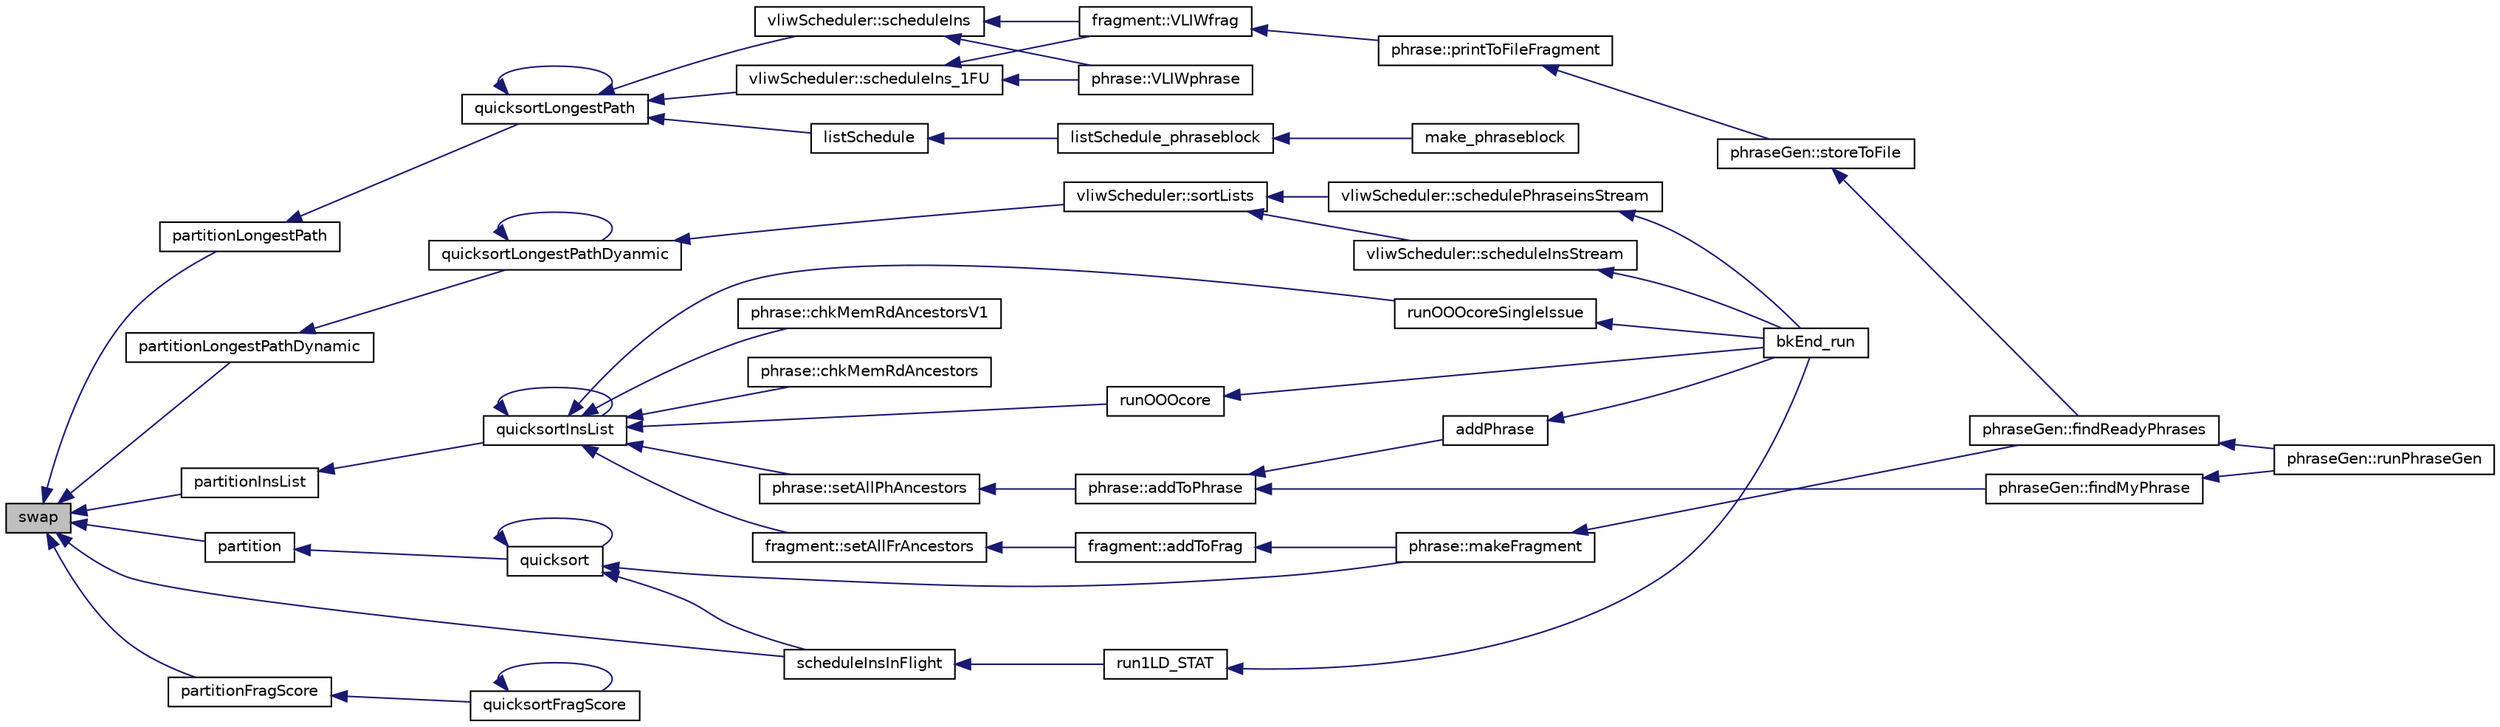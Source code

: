 digraph G
{
  edge [fontname="Helvetica",fontsize="10",labelfontname="Helvetica",labelfontsize="10"];
  node [fontname="Helvetica",fontsize="10",shape=record];
  rankdir=LR;
  Node1 [label="swap",height=0.2,width=0.4,color="black", fillcolor="grey75", style="filled" fontcolor="black"];
  Node1 -> Node2 [dir=back,color="midnightblue",fontsize="10",style="solid",fontname="Helvetica"];
  Node2 [label="partition",height=0.2,width=0.4,color="black", fillcolor="white", style="filled",URL="$backend_2quickSort_8h.html#afc1fb20f62a95431879851f5bc1cb252"];
  Node2 -> Node3 [dir=back,color="midnightblue",fontsize="10",style="solid",fontname="Helvetica"];
  Node3 [label="quicksort",height=0.2,width=0.4,color="black", fillcolor="white", style="filled",URL="$backend_2quickSort_8h.html#aa24965640345441ebc8ec6b4f3123d5b"];
  Node3 -> Node4 [dir=back,color="midnightblue",fontsize="10",style="solid",fontname="Helvetica"];
  Node4 [label="phrase::makeFragment",height=0.2,width=0.4,color="black", fillcolor="white", style="filled",URL="$classphrase.html#ad596b3bf1c197e53a509dc02f41957cd"];
  Node4 -> Node5 [dir=back,color="midnightblue",fontsize="10",style="solid",fontname="Helvetica"];
  Node5 [label="phraseGen::findReadyPhrases",height=0.2,width=0.4,color="black", fillcolor="white", style="filled",URL="$classphraseGen.html#ab1fd52686e66bea06bd08d7fc8a4eb23"];
  Node5 -> Node6 [dir=back,color="midnightblue",fontsize="10",style="solid",fontname="Helvetica"];
  Node6 [label="phraseGen::runPhraseGen",height=0.2,width=0.4,color="black", fillcolor="white", style="filled",URL="$classphraseGen.html#a27c8b0d81592bc45e7f25e9cb7a4d1c4"];
  Node3 -> Node3 [dir=back,color="midnightblue",fontsize="10",style="solid",fontname="Helvetica"];
  Node3 -> Node7 [dir=back,color="midnightblue",fontsize="10",style="solid",fontname="Helvetica"];
  Node7 [label="scheduleInsInFlight",height=0.2,width=0.4,color="black", fillcolor="white", style="filled",URL="$bkEnd_8cpp.html#a62811b6c8089a0b9969bcfa219fe4326"];
  Node7 -> Node8 [dir=back,color="midnightblue",fontsize="10",style="solid",fontname="Helvetica"];
  Node8 [label="run1LD_STAT",height=0.2,width=0.4,color="black", fillcolor="white", style="filled",URL="$bkEnd_8cpp.html#a97c39e40275c8b88452f484247c641e6"];
  Node8 -> Node9 [dir=back,color="midnightblue",fontsize="10",style="solid",fontname="Helvetica"];
  Node9 [label="bkEnd_run",height=0.2,width=0.4,color="black", fillcolor="white", style="filled",URL="$bkEnd_8h.html#a0de885ce07273f37e162ecb0e63ec95d"];
  Node1 -> Node10 [dir=back,color="midnightblue",fontsize="10",style="solid",fontname="Helvetica"];
  Node10 [label="partitionFragScore",height=0.2,width=0.4,color="black", fillcolor="white", style="filled",URL="$backend_2quickSort_8h.html#a502b9584bfccbf92fa1e7a9e69dd738a"];
  Node10 -> Node11 [dir=back,color="midnightblue",fontsize="10",style="solid",fontname="Helvetica"];
  Node11 [label="quicksortFragScore",height=0.2,width=0.4,color="black", fillcolor="white", style="filled",URL="$backend_2quickSort_8h.html#ad49df7de5ccbd11f8db47ce994864034"];
  Node11 -> Node11 [dir=back,color="midnightblue",fontsize="10",style="solid",fontname="Helvetica"];
  Node1 -> Node12 [dir=back,color="midnightblue",fontsize="10",style="solid",fontname="Helvetica"];
  Node12 [label="partitionInsList",height=0.2,width=0.4,color="black", fillcolor="white", style="filled",URL="$backend_2quickSort_8h.html#a0e6ef654e1122db28920291c49cb960f"];
  Node12 -> Node13 [dir=back,color="midnightblue",fontsize="10",style="solid",fontname="Helvetica"];
  Node13 [label="quicksortInsList",height=0.2,width=0.4,color="black", fillcolor="white", style="filled",URL="$backend_2quickSort_8h.html#ac3c7b34f94a0a7b18762b5b22ca0b032"];
  Node13 -> Node14 [dir=back,color="midnightblue",fontsize="10",style="solid",fontname="Helvetica"];
  Node14 [label="phrase::chkMemRdAncestors",height=0.2,width=0.4,color="black", fillcolor="white", style="filled",URL="$classphrase.html#ae371c7fde2523a4624f99eb26d285d46"];
  Node13 -> Node15 [dir=back,color="midnightblue",fontsize="10",style="solid",fontname="Helvetica"];
  Node15 [label="phrase::chkMemRdAncestorsV1",height=0.2,width=0.4,color="black", fillcolor="white", style="filled",URL="$classphrase.html#ae326fd2bc9f95549a7b50e651d45ef94"];
  Node13 -> Node13 [dir=back,color="midnightblue",fontsize="10",style="solid",fontname="Helvetica"];
  Node13 -> Node16 [dir=back,color="midnightblue",fontsize="10",style="solid",fontname="Helvetica"];
  Node16 [label="runOOOcore",height=0.2,width=0.4,color="black", fillcolor="white", style="filled",URL="$bkEnd_8cpp.html#a0048e706dd30cad67418041c870d1850"];
  Node16 -> Node9 [dir=back,color="midnightblue",fontsize="10",style="solid",fontname="Helvetica"];
  Node13 -> Node17 [dir=back,color="midnightblue",fontsize="10",style="solid",fontname="Helvetica"];
  Node17 [label="runOOOcoreSingleIssue",height=0.2,width=0.4,color="black", fillcolor="white", style="filled",URL="$bkEnd_8cpp.html#a10447d26aeb9ab403590f64c71683174"];
  Node17 -> Node9 [dir=back,color="midnightblue",fontsize="10",style="solid",fontname="Helvetica"];
  Node13 -> Node18 [dir=back,color="midnightblue",fontsize="10",style="solid",fontname="Helvetica"];
  Node18 [label="fragment::setAllFrAncestors",height=0.2,width=0.4,color="black", fillcolor="white", style="filled",URL="$classfragment.html#ad85462ff233b30289592d30a7f912e69"];
  Node18 -> Node19 [dir=back,color="midnightblue",fontsize="10",style="solid",fontname="Helvetica"];
  Node19 [label="fragment::addToFrag",height=0.2,width=0.4,color="black", fillcolor="white", style="filled",URL="$classfragment.html#a536afae1860d52f35d230572958c5a48"];
  Node19 -> Node4 [dir=back,color="midnightblue",fontsize="10",style="solid",fontname="Helvetica"];
  Node13 -> Node20 [dir=back,color="midnightblue",fontsize="10",style="solid",fontname="Helvetica"];
  Node20 [label="phrase::setAllPhAncestors",height=0.2,width=0.4,color="black", fillcolor="white", style="filled",URL="$classphrase.html#a6e02c8bca1014c332e8d137be57193a4"];
  Node20 -> Node21 [dir=back,color="midnightblue",fontsize="10",style="solid",fontname="Helvetica"];
  Node21 [label="phrase::addToPhrase",height=0.2,width=0.4,color="black", fillcolor="white", style="filled",URL="$classphrase.html#a747fdf8e7ac40b4bad71d20129ae0e73"];
  Node21 -> Node22 [dir=back,color="midnightblue",fontsize="10",style="solid",fontname="Helvetica"];
  Node22 [label="addPhrase",height=0.2,width=0.4,color="black", fillcolor="white", style="filled",URL="$bkEnd_8cpp.html#a73b0a124e04ab7ad583a8ad063d501c5"];
  Node22 -> Node9 [dir=back,color="midnightblue",fontsize="10",style="solid",fontname="Helvetica"];
  Node21 -> Node23 [dir=back,color="midnightblue",fontsize="10",style="solid",fontname="Helvetica"];
  Node23 [label="phraseGen::findMyPhrase",height=0.2,width=0.4,color="black", fillcolor="white", style="filled",URL="$classphraseGen.html#a04d54cfe18dfef407499f3e6829c32d3"];
  Node23 -> Node6 [dir=back,color="midnightblue",fontsize="10",style="solid",fontname="Helvetica"];
  Node1 -> Node24 [dir=back,color="midnightblue",fontsize="10",style="solid",fontname="Helvetica"];
  Node24 [label="partitionLongestPath",height=0.2,width=0.4,color="black", fillcolor="white", style="filled",URL="$backend_2quickSort_8h.html#aa56ec25f7954ac99821ae5a33fec064c"];
  Node24 -> Node25 [dir=back,color="midnightblue",fontsize="10",style="solid",fontname="Helvetica"];
  Node25 [label="quicksortLongestPath",height=0.2,width=0.4,color="black", fillcolor="white", style="filled",URL="$backend_2quickSort_8h.html#a200d864344f989164a45f0cd735d82e6"];
  Node25 -> Node26 [dir=back,color="midnightblue",fontsize="10",style="solid",fontname="Helvetica"];
  Node26 [label="listSchedule",height=0.2,width=0.4,color="black", fillcolor="white", style="filled",URL="$listSchedule_8h.html#af9a47861fb738dfb09aa240667f01b1e"];
  Node26 -> Node27 [dir=back,color="midnightblue",fontsize="10",style="solid",fontname="Helvetica"];
  Node27 [label="listSchedule_phraseblock",height=0.2,width=0.4,color="black", fillcolor="white", style="filled",URL="$make__phraseblock_8cpp.html#a65aeab967a815a10deb65ad6d6ce5116"];
  Node27 -> Node28 [dir=back,color="midnightblue",fontsize="10",style="solid",fontname="Helvetica"];
  Node28 [label="make_phraseblock",height=0.2,width=0.4,color="black", fillcolor="white", style="filled",URL="$make__phraseblock_8cpp.html#af5aea5750e9482dfe18f886b91b680b4"];
  Node25 -> Node25 [dir=back,color="midnightblue",fontsize="10",style="solid",fontname="Helvetica"];
  Node25 -> Node29 [dir=back,color="midnightblue",fontsize="10",style="solid",fontname="Helvetica"];
  Node29 [label="vliwScheduler::scheduleIns",height=0.2,width=0.4,color="black", fillcolor="white", style="filled",URL="$classvliwScheduler.html#a29a8e438bea013f48b2cc7b3e672dfe6"];
  Node29 -> Node30 [dir=back,color="midnightblue",fontsize="10",style="solid",fontname="Helvetica"];
  Node30 [label="fragment::VLIWfrag",height=0.2,width=0.4,color="black", fillcolor="white", style="filled",URL="$classfragment.html#aec9f0320f42a1417a2fb59c57df575f2"];
  Node30 -> Node31 [dir=back,color="midnightblue",fontsize="10",style="solid",fontname="Helvetica"];
  Node31 [label="phrase::printToFileFragment",height=0.2,width=0.4,color="black", fillcolor="white", style="filled",URL="$classphrase.html#a555253effe54e3dc88d47d5e33a7baa1"];
  Node31 -> Node32 [dir=back,color="midnightblue",fontsize="10",style="solid",fontname="Helvetica"];
  Node32 [label="phraseGen::storeToFile",height=0.2,width=0.4,color="black", fillcolor="white", style="filled",URL="$classphraseGen.html#aba7134610613016de2d7d91d47c5dd4e"];
  Node32 -> Node5 [dir=back,color="midnightblue",fontsize="10",style="solid",fontname="Helvetica"];
  Node29 -> Node33 [dir=back,color="midnightblue",fontsize="10",style="solid",fontname="Helvetica"];
  Node33 [label="phrase::VLIWphrase",height=0.2,width=0.4,color="black", fillcolor="white", style="filled",URL="$classphrase.html#ad83361bffa7f64be8b2d6b0afbe8623c"];
  Node25 -> Node34 [dir=back,color="midnightblue",fontsize="10",style="solid",fontname="Helvetica"];
  Node34 [label="vliwScheduler::scheduleIns_1FU",height=0.2,width=0.4,color="black", fillcolor="white", style="filled",URL="$classvliwScheduler.html#a6b42ca4f7436dc7dfac2848dabc10416"];
  Node34 -> Node30 [dir=back,color="midnightblue",fontsize="10",style="solid",fontname="Helvetica"];
  Node34 -> Node33 [dir=back,color="midnightblue",fontsize="10",style="solid",fontname="Helvetica"];
  Node1 -> Node35 [dir=back,color="midnightblue",fontsize="10",style="solid",fontname="Helvetica"];
  Node35 [label="partitionLongestPathDynamic",height=0.2,width=0.4,color="black", fillcolor="white", style="filled",URL="$backend_2quickSort_8h.html#aa7a1ce306ddf3c5518abaadeb05b74d1"];
  Node35 -> Node36 [dir=back,color="midnightblue",fontsize="10",style="solid",fontname="Helvetica"];
  Node36 [label="quicksortLongestPathDyanmic",height=0.2,width=0.4,color="black", fillcolor="white", style="filled",URL="$backend_2quickSort_8h.html#a66562f93931014b21470273beafbc0e4"];
  Node36 -> Node36 [dir=back,color="midnightblue",fontsize="10",style="solid",fontname="Helvetica"];
  Node36 -> Node37 [dir=back,color="midnightblue",fontsize="10",style="solid",fontname="Helvetica"];
  Node37 [label="vliwScheduler::sortLists",height=0.2,width=0.4,color="black", fillcolor="white", style="filled",URL="$classvliwScheduler.html#aa7078d3900e7edcb82304e988339d33a"];
  Node37 -> Node38 [dir=back,color="midnightblue",fontsize="10",style="solid",fontname="Helvetica"];
  Node38 [label="vliwScheduler::scheduleInsStream",height=0.2,width=0.4,color="black", fillcolor="white", style="filled",URL="$classvliwScheduler.html#a0c1dd56c752aee739de1aa373fc16078"];
  Node38 -> Node9 [dir=back,color="midnightblue",fontsize="10",style="solid",fontname="Helvetica"];
  Node37 -> Node39 [dir=back,color="midnightblue",fontsize="10",style="solid",fontname="Helvetica"];
  Node39 [label="vliwScheduler::schedulePhraseinsStream",height=0.2,width=0.4,color="black", fillcolor="white", style="filled",URL="$classvliwScheduler.html#a5abce2c71dce559d07f8f5de8f04c146"];
  Node39 -> Node9 [dir=back,color="midnightblue",fontsize="10",style="solid",fontname="Helvetica"];
  Node1 -> Node7 [dir=back,color="midnightblue",fontsize="10",style="solid",fontname="Helvetica"];
}

